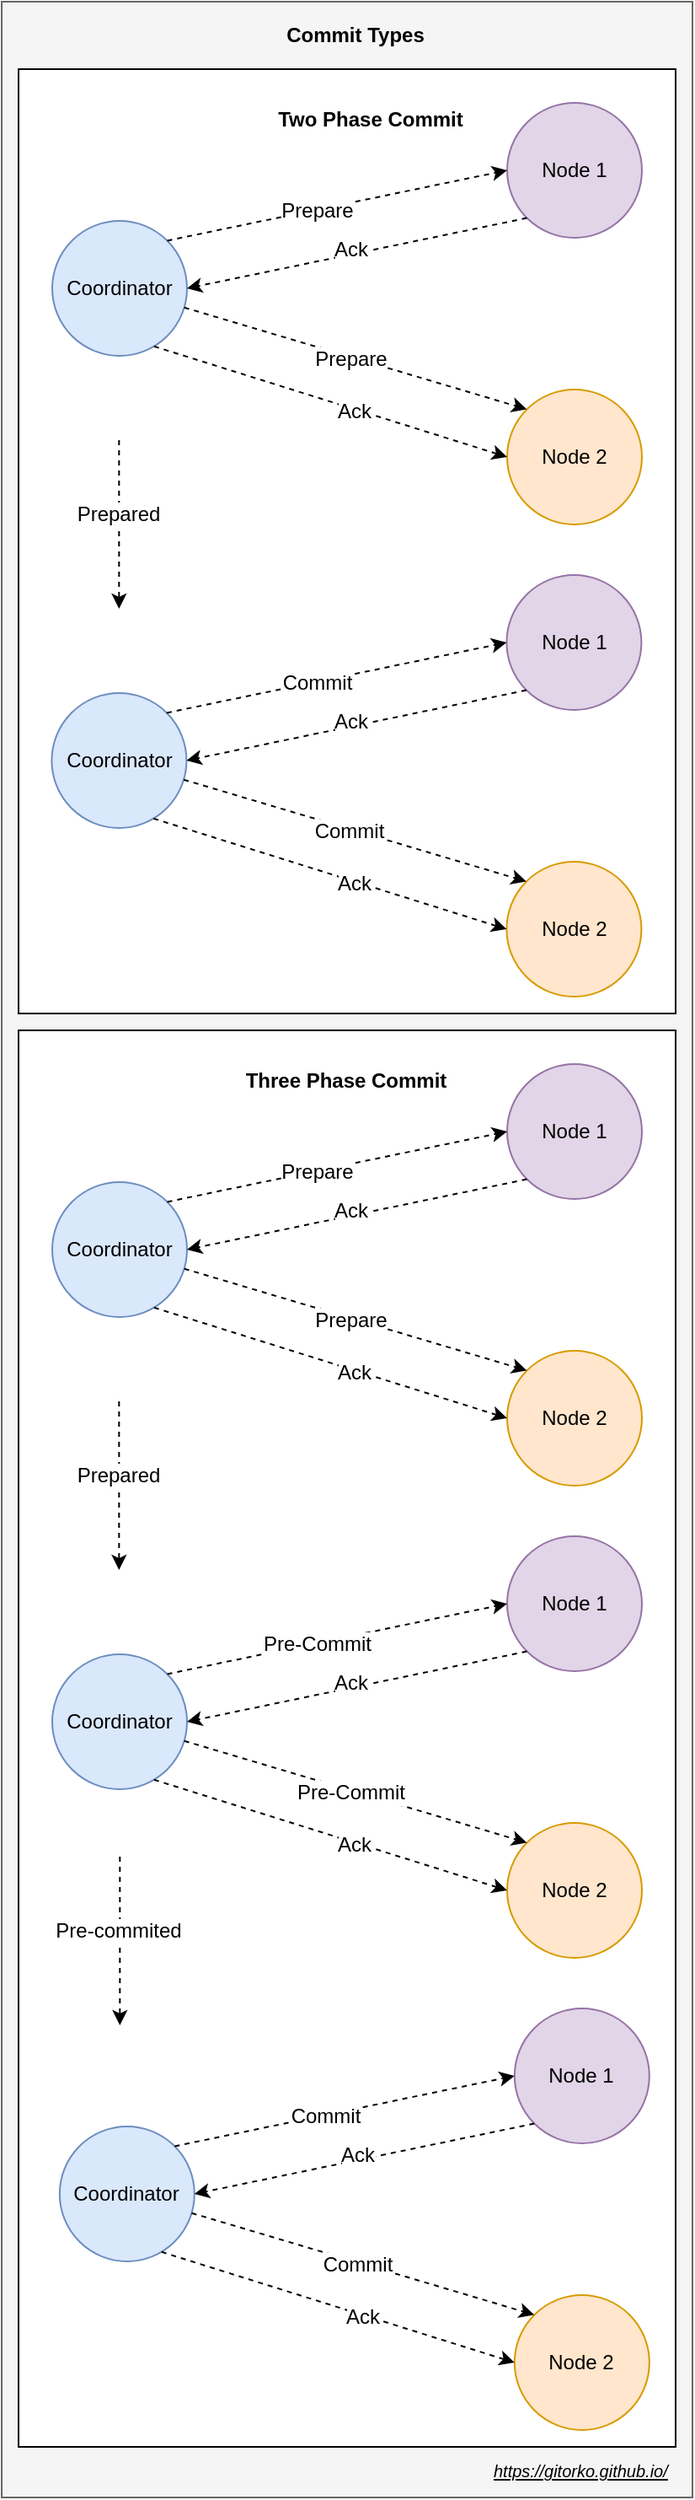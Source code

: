 <mxfile version="12.6.5" type="device"><diagram id="C97XKayZ3Iovc3JfdQ2b" name="Page-1"><mxGraphModel dx="763" dy="588" grid="1" gridSize="10" guides="1" tooltips="1" connect="1" arrows="1" fold="1" page="1" pageScale="1" pageWidth="500" pageHeight="1200" math="0" shadow="0"><root><mxCell id="0"/><mxCell id="1" parent="0"/><mxCell id="DfQ1uBfg-1oib48rBbOs-72" value="" style="rounded=0;whiteSpace=wrap;html=1;fillColor=#f5f5f5;strokeColor=#666666;fontColor=#333333;" vertex="1" parent="1"><mxGeometry x="30" y="40" width="410" height="1480" as="geometry"/></mxCell><mxCell id="DfQ1uBfg-1oib48rBbOs-30" value="" style="rounded=0;whiteSpace=wrap;html=1;" vertex="1" parent="1"><mxGeometry x="40" y="80" width="390" height="560" as="geometry"/></mxCell><mxCell id="DfQ1uBfg-1oib48rBbOs-3" value="Coordinator" style="ellipse;whiteSpace=wrap;html=1;aspect=fixed;fillColor=#dae8fc;strokeColor=#6c8ebf;" vertex="1" parent="1"><mxGeometry x="60" y="170" width="80" height="80" as="geometry"/></mxCell><mxCell id="DfQ1uBfg-1oib48rBbOs-4" value="Node 1" style="ellipse;whiteSpace=wrap;html=1;aspect=fixed;fillColor=#e1d5e7;strokeColor=#9673a6;" vertex="1" parent="1"><mxGeometry x="330" y="100" width="80" height="80" as="geometry"/></mxCell><mxCell id="DfQ1uBfg-1oib48rBbOs-5" value="Node 2" style="ellipse;whiteSpace=wrap;html=1;aspect=fixed;fillColor=#ffe6cc;strokeColor=#d79b00;" vertex="1" parent="1"><mxGeometry x="330" y="270" width="80" height="80" as="geometry"/></mxCell><mxCell id="DfQ1uBfg-1oib48rBbOs-7" value="" style="endArrow=classic;html=1;exitX=1;exitY=0;exitDx=0;exitDy=0;entryX=0;entryY=0.5;entryDx=0;entryDy=0;dashed=1;" edge="1" parent="1" source="DfQ1uBfg-1oib48rBbOs-3" target="DfQ1uBfg-1oib48rBbOs-4"><mxGeometry width="50" height="50" relative="1" as="geometry"><mxPoint x="210" y="180" as="sourcePoint"/><mxPoint x="260" y="130" as="targetPoint"/></mxGeometry></mxCell><mxCell id="DfQ1uBfg-1oib48rBbOs-12" value="Prepare" style="text;html=1;align=center;verticalAlign=middle;resizable=0;points=[];labelBackgroundColor=#ffffff;" vertex="1" connectable="0" parent="DfQ1uBfg-1oib48rBbOs-7"><mxGeometry x="-0.12" relative="1" as="geometry"><mxPoint as="offset"/></mxGeometry></mxCell><mxCell id="DfQ1uBfg-1oib48rBbOs-8" value="" style="endArrow=classic;html=1;exitX=0;exitY=1;exitDx=0;exitDy=0;dashed=1;entryX=1;entryY=0.5;entryDx=0;entryDy=0;" edge="1" parent="1" source="DfQ1uBfg-1oib48rBbOs-4" target="DfQ1uBfg-1oib48rBbOs-3"><mxGeometry width="50" height="50" relative="1" as="geometry"><mxPoint x="138.284" y="191.716" as="sourcePoint"/><mxPoint x="138" y="310" as="targetPoint"/></mxGeometry></mxCell><mxCell id="DfQ1uBfg-1oib48rBbOs-13" value="Ack" style="text;html=1;align=center;verticalAlign=middle;resizable=0;points=[];labelBackgroundColor=#ffffff;" vertex="1" connectable="0" parent="DfQ1uBfg-1oib48rBbOs-8"><mxGeometry x="0.033" y="-3" relative="1" as="geometry"><mxPoint as="offset"/></mxGeometry></mxCell><mxCell id="DfQ1uBfg-1oib48rBbOs-9" value="" style="endArrow=classic;html=1;entryX=0;entryY=0;entryDx=0;entryDy=0;dashed=1;" edge="1" parent="1" source="DfQ1uBfg-1oib48rBbOs-3" target="DfQ1uBfg-1oib48rBbOs-5"><mxGeometry width="50" height="50" relative="1" as="geometry"><mxPoint x="140" y="208" as="sourcePoint"/><mxPoint x="341.72" y="208.28" as="targetPoint"/></mxGeometry></mxCell><mxCell id="DfQ1uBfg-1oib48rBbOs-14" value="Prepare" style="text;html=1;align=center;verticalAlign=middle;resizable=0;points=[];labelBackgroundColor=#ffffff;" vertex="1" connectable="0" parent="DfQ1uBfg-1oib48rBbOs-9"><mxGeometry x="-0.034" y="-1" relative="1" as="geometry"><mxPoint as="offset"/></mxGeometry></mxCell><mxCell id="DfQ1uBfg-1oib48rBbOs-10" value="" style="endArrow=classic;html=1;dashed=1;entryX=0;entryY=0.5;entryDx=0;entryDy=0;exitX=0.756;exitY=0.93;exitDx=0;exitDy=0;exitPerimeter=0;" edge="1" parent="1" source="DfQ1uBfg-1oib48rBbOs-3" target="DfQ1uBfg-1oib48rBbOs-5"><mxGeometry width="50" height="50" relative="1" as="geometry"><mxPoint x="140" y="330" as="sourcePoint"/><mxPoint x="190" y="280" as="targetPoint"/></mxGeometry></mxCell><mxCell id="DfQ1uBfg-1oib48rBbOs-15" value="Ack" style="text;html=1;align=center;verticalAlign=middle;resizable=0;points=[];labelBackgroundColor=#ffffff;" vertex="1" connectable="0" parent="DfQ1uBfg-1oib48rBbOs-10"><mxGeometry x="0.134" y="-1" relative="1" as="geometry"><mxPoint as="offset"/></mxGeometry></mxCell><mxCell id="DfQ1uBfg-1oib48rBbOs-16" value="Coordinator" style="ellipse;whiteSpace=wrap;html=1;aspect=fixed;fillColor=#dae8fc;strokeColor=#6c8ebf;" vertex="1" parent="1"><mxGeometry x="59.7" y="450" width="80" height="80" as="geometry"/></mxCell><mxCell id="DfQ1uBfg-1oib48rBbOs-17" value="Node 1" style="ellipse;whiteSpace=wrap;html=1;aspect=fixed;fillColor=#e1d5e7;strokeColor=#9673a6;" vertex="1" parent="1"><mxGeometry x="329.7" y="380" width="80" height="80" as="geometry"/></mxCell><mxCell id="DfQ1uBfg-1oib48rBbOs-18" value="Node 2" style="ellipse;whiteSpace=wrap;html=1;aspect=fixed;fillColor=#ffe6cc;strokeColor=#d79b00;" vertex="1" parent="1"><mxGeometry x="329.7" y="550" width="80" height="80" as="geometry"/></mxCell><mxCell id="DfQ1uBfg-1oib48rBbOs-19" value="" style="endArrow=classic;html=1;exitX=1;exitY=0;exitDx=0;exitDy=0;entryX=0;entryY=0.5;entryDx=0;entryDy=0;dashed=1;" edge="1" parent="1" source="DfQ1uBfg-1oib48rBbOs-16" target="DfQ1uBfg-1oib48rBbOs-17"><mxGeometry width="50" height="50" relative="1" as="geometry"><mxPoint x="209.7" y="460" as="sourcePoint"/><mxPoint x="259.7" y="410" as="targetPoint"/></mxGeometry></mxCell><mxCell id="DfQ1uBfg-1oib48rBbOs-20" value="Commit" style="text;html=1;align=center;verticalAlign=middle;resizable=0;points=[];labelBackgroundColor=#ffffff;" vertex="1" connectable="0" parent="DfQ1uBfg-1oib48rBbOs-19"><mxGeometry x="-0.12" relative="1" as="geometry"><mxPoint as="offset"/></mxGeometry></mxCell><mxCell id="DfQ1uBfg-1oib48rBbOs-21" value="" style="endArrow=classic;html=1;exitX=0;exitY=1;exitDx=0;exitDy=0;dashed=1;entryX=1;entryY=0.5;entryDx=0;entryDy=0;" edge="1" parent="1" source="DfQ1uBfg-1oib48rBbOs-17" target="DfQ1uBfg-1oib48rBbOs-16"><mxGeometry width="50" height="50" relative="1" as="geometry"><mxPoint x="137.984" y="471.716" as="sourcePoint"/><mxPoint x="137.7" y="590" as="targetPoint"/></mxGeometry></mxCell><mxCell id="DfQ1uBfg-1oib48rBbOs-22" value="Ack" style="text;html=1;align=center;verticalAlign=middle;resizable=0;points=[];labelBackgroundColor=#ffffff;" vertex="1" connectable="0" parent="DfQ1uBfg-1oib48rBbOs-21"><mxGeometry x="0.033" y="-3" relative="1" as="geometry"><mxPoint as="offset"/></mxGeometry></mxCell><mxCell id="DfQ1uBfg-1oib48rBbOs-23" value="" style="endArrow=classic;html=1;entryX=0;entryY=0;entryDx=0;entryDy=0;dashed=1;" edge="1" parent="1" source="DfQ1uBfg-1oib48rBbOs-16" target="DfQ1uBfg-1oib48rBbOs-18"><mxGeometry width="50" height="50" relative="1" as="geometry"><mxPoint x="139.7" y="488" as="sourcePoint"/><mxPoint x="341.42" y="488.28" as="targetPoint"/></mxGeometry></mxCell><mxCell id="DfQ1uBfg-1oib48rBbOs-24" value="Commit" style="text;html=1;align=center;verticalAlign=middle;resizable=0;points=[];labelBackgroundColor=#ffffff;" vertex="1" connectable="0" parent="DfQ1uBfg-1oib48rBbOs-23"><mxGeometry x="-0.034" y="-1" relative="1" as="geometry"><mxPoint as="offset"/></mxGeometry></mxCell><mxCell id="DfQ1uBfg-1oib48rBbOs-25" value="" style="endArrow=classic;html=1;dashed=1;entryX=0;entryY=0.5;entryDx=0;entryDy=0;exitX=0.756;exitY=0.93;exitDx=0;exitDy=0;exitPerimeter=0;" edge="1" parent="1" source="DfQ1uBfg-1oib48rBbOs-16" target="DfQ1uBfg-1oib48rBbOs-18"><mxGeometry width="50" height="50" relative="1" as="geometry"><mxPoint x="139.7" y="610" as="sourcePoint"/><mxPoint x="189.7" y="560" as="targetPoint"/></mxGeometry></mxCell><mxCell id="DfQ1uBfg-1oib48rBbOs-26" value="Ack" style="text;html=1;align=center;verticalAlign=middle;resizable=0;points=[];labelBackgroundColor=#ffffff;" vertex="1" connectable="0" parent="DfQ1uBfg-1oib48rBbOs-25"><mxGeometry x="0.134" y="-1" relative="1" as="geometry"><mxPoint as="offset"/></mxGeometry></mxCell><mxCell id="DfQ1uBfg-1oib48rBbOs-27" value="" style="endArrow=classic;html=1;dashed=1;" edge="1" parent="1"><mxGeometry width="50" height="50" relative="1" as="geometry"><mxPoint x="99.66" y="300" as="sourcePoint"/><mxPoint x="99.66" y="400" as="targetPoint"/></mxGeometry></mxCell><mxCell id="DfQ1uBfg-1oib48rBbOs-29" value="Prepared" style="text;html=1;align=center;verticalAlign=middle;resizable=0;points=[];labelBackgroundColor=#ffffff;" vertex="1" connectable="0" parent="DfQ1uBfg-1oib48rBbOs-27"><mxGeometry x="-0.126" y="-1" relative="1" as="geometry"><mxPoint as="offset"/></mxGeometry></mxCell><mxCell id="DfQ1uBfg-1oib48rBbOs-31" value="Two Phase Commit" style="text;html=1;strokeColor=none;fillColor=none;align=center;verticalAlign=middle;whiteSpace=wrap;rounded=0;fontStyle=1" vertex="1" parent="1"><mxGeometry x="189.41" y="100" width="120" height="20" as="geometry"/></mxCell><mxCell id="DfQ1uBfg-1oib48rBbOs-32" value="" style="rounded=0;whiteSpace=wrap;html=1;" vertex="1" parent="1"><mxGeometry x="40" y="650" width="390" height="840" as="geometry"/></mxCell><mxCell id="DfQ1uBfg-1oib48rBbOs-33" value="Coordinator" style="ellipse;whiteSpace=wrap;html=1;aspect=fixed;fillColor=#dae8fc;strokeColor=#6c8ebf;" vertex="1" parent="1"><mxGeometry x="60" y="740" width="80" height="80" as="geometry"/></mxCell><mxCell id="DfQ1uBfg-1oib48rBbOs-34" value="Node 1" style="ellipse;whiteSpace=wrap;html=1;aspect=fixed;fillColor=#e1d5e7;strokeColor=#9673a6;" vertex="1" parent="1"><mxGeometry x="330" y="670" width="80" height="80" as="geometry"/></mxCell><mxCell id="DfQ1uBfg-1oib48rBbOs-35" value="Node 2" style="ellipse;whiteSpace=wrap;html=1;aspect=fixed;fillColor=#ffe6cc;strokeColor=#d79b00;" vertex="1" parent="1"><mxGeometry x="330" y="840" width="80" height="80" as="geometry"/></mxCell><mxCell id="DfQ1uBfg-1oib48rBbOs-36" value="" style="endArrow=classic;html=1;exitX=1;exitY=0;exitDx=0;exitDy=0;entryX=0;entryY=0.5;entryDx=0;entryDy=0;dashed=1;" edge="1" parent="1" source="DfQ1uBfg-1oib48rBbOs-33" target="DfQ1uBfg-1oib48rBbOs-34"><mxGeometry width="50" height="50" relative="1" as="geometry"><mxPoint x="210" y="750" as="sourcePoint"/><mxPoint x="260" y="700" as="targetPoint"/></mxGeometry></mxCell><mxCell id="DfQ1uBfg-1oib48rBbOs-37" value="Prepare" style="text;html=1;align=center;verticalAlign=middle;resizable=0;points=[];labelBackgroundColor=#ffffff;" vertex="1" connectable="0" parent="DfQ1uBfg-1oib48rBbOs-36"><mxGeometry x="-0.12" relative="1" as="geometry"><mxPoint as="offset"/></mxGeometry></mxCell><mxCell id="DfQ1uBfg-1oib48rBbOs-38" value="" style="endArrow=classic;html=1;exitX=0;exitY=1;exitDx=0;exitDy=0;dashed=1;entryX=1;entryY=0.5;entryDx=0;entryDy=0;" edge="1" parent="1" source="DfQ1uBfg-1oib48rBbOs-34" target="DfQ1uBfg-1oib48rBbOs-33"><mxGeometry width="50" height="50" relative="1" as="geometry"><mxPoint x="138.284" y="761.716" as="sourcePoint"/><mxPoint x="138" y="880" as="targetPoint"/></mxGeometry></mxCell><mxCell id="DfQ1uBfg-1oib48rBbOs-39" value="Ack" style="text;html=1;align=center;verticalAlign=middle;resizable=0;points=[];labelBackgroundColor=#ffffff;" vertex="1" connectable="0" parent="DfQ1uBfg-1oib48rBbOs-38"><mxGeometry x="0.033" y="-3" relative="1" as="geometry"><mxPoint as="offset"/></mxGeometry></mxCell><mxCell id="DfQ1uBfg-1oib48rBbOs-40" value="" style="endArrow=classic;html=1;entryX=0;entryY=0;entryDx=0;entryDy=0;dashed=1;" edge="1" parent="1" source="DfQ1uBfg-1oib48rBbOs-33" target="DfQ1uBfg-1oib48rBbOs-35"><mxGeometry width="50" height="50" relative="1" as="geometry"><mxPoint x="140" y="778" as="sourcePoint"/><mxPoint x="341.72" y="778.28" as="targetPoint"/></mxGeometry></mxCell><mxCell id="DfQ1uBfg-1oib48rBbOs-41" value="Prepare" style="text;html=1;align=center;verticalAlign=middle;resizable=0;points=[];labelBackgroundColor=#ffffff;" vertex="1" connectable="0" parent="DfQ1uBfg-1oib48rBbOs-40"><mxGeometry x="-0.034" y="-1" relative="1" as="geometry"><mxPoint as="offset"/></mxGeometry></mxCell><mxCell id="DfQ1uBfg-1oib48rBbOs-42" value="" style="endArrow=classic;html=1;dashed=1;entryX=0;entryY=0.5;entryDx=0;entryDy=0;exitX=0.756;exitY=0.93;exitDx=0;exitDy=0;exitPerimeter=0;" edge="1" parent="1" source="DfQ1uBfg-1oib48rBbOs-33" target="DfQ1uBfg-1oib48rBbOs-35"><mxGeometry width="50" height="50" relative="1" as="geometry"><mxPoint x="140" y="900" as="sourcePoint"/><mxPoint x="190" y="850" as="targetPoint"/></mxGeometry></mxCell><mxCell id="DfQ1uBfg-1oib48rBbOs-43" value="Ack" style="text;html=1;align=center;verticalAlign=middle;resizable=0;points=[];labelBackgroundColor=#ffffff;" vertex="1" connectable="0" parent="DfQ1uBfg-1oib48rBbOs-42"><mxGeometry x="0.134" y="-1" relative="1" as="geometry"><mxPoint as="offset"/></mxGeometry></mxCell><mxCell id="DfQ1uBfg-1oib48rBbOs-44" value="Coordinator" style="ellipse;whiteSpace=wrap;html=1;aspect=fixed;fillColor=#dae8fc;strokeColor=#6c8ebf;" vertex="1" parent="1"><mxGeometry x="60" y="1020" width="80" height="80" as="geometry"/></mxCell><mxCell id="DfQ1uBfg-1oib48rBbOs-45" value="Node 1" style="ellipse;whiteSpace=wrap;html=1;aspect=fixed;fillColor=#e1d5e7;strokeColor=#9673a6;" vertex="1" parent="1"><mxGeometry x="330" y="950" width="80" height="80" as="geometry"/></mxCell><mxCell id="DfQ1uBfg-1oib48rBbOs-46" value="Node 2" style="ellipse;whiteSpace=wrap;html=1;aspect=fixed;fillColor=#ffe6cc;strokeColor=#d79b00;" vertex="1" parent="1"><mxGeometry x="330" y="1120" width="80" height="80" as="geometry"/></mxCell><mxCell id="DfQ1uBfg-1oib48rBbOs-47" value="" style="endArrow=classic;html=1;exitX=1;exitY=0;exitDx=0;exitDy=0;entryX=0;entryY=0.5;entryDx=0;entryDy=0;dashed=1;" edge="1" parent="1" source="DfQ1uBfg-1oib48rBbOs-44" target="DfQ1uBfg-1oib48rBbOs-45"><mxGeometry width="50" height="50" relative="1" as="geometry"><mxPoint x="210" y="1030" as="sourcePoint"/><mxPoint x="260" y="980" as="targetPoint"/></mxGeometry></mxCell><mxCell id="DfQ1uBfg-1oib48rBbOs-48" value="Pre-Commit" style="text;html=1;align=center;verticalAlign=middle;resizable=0;points=[];labelBackgroundColor=#ffffff;" vertex="1" connectable="0" parent="DfQ1uBfg-1oib48rBbOs-47"><mxGeometry x="-0.12" relative="1" as="geometry"><mxPoint as="offset"/></mxGeometry></mxCell><mxCell id="DfQ1uBfg-1oib48rBbOs-49" value="" style="endArrow=classic;html=1;exitX=0;exitY=1;exitDx=0;exitDy=0;dashed=1;entryX=1;entryY=0.5;entryDx=0;entryDy=0;" edge="1" parent="1" source="DfQ1uBfg-1oib48rBbOs-45" target="DfQ1uBfg-1oib48rBbOs-44"><mxGeometry width="50" height="50" relative="1" as="geometry"><mxPoint x="138.284" y="1041.716" as="sourcePoint"/><mxPoint x="138" y="1160" as="targetPoint"/></mxGeometry></mxCell><mxCell id="DfQ1uBfg-1oib48rBbOs-50" value="Ack" style="text;html=1;align=center;verticalAlign=middle;resizable=0;points=[];labelBackgroundColor=#ffffff;" vertex="1" connectable="0" parent="DfQ1uBfg-1oib48rBbOs-49"><mxGeometry x="0.033" y="-3" relative="1" as="geometry"><mxPoint as="offset"/></mxGeometry></mxCell><mxCell id="DfQ1uBfg-1oib48rBbOs-51" value="" style="endArrow=classic;html=1;entryX=0;entryY=0;entryDx=0;entryDy=0;dashed=1;" edge="1" parent="1" source="DfQ1uBfg-1oib48rBbOs-44" target="DfQ1uBfg-1oib48rBbOs-46"><mxGeometry width="50" height="50" relative="1" as="geometry"><mxPoint x="140" y="1058" as="sourcePoint"/><mxPoint x="341.72" y="1058.28" as="targetPoint"/></mxGeometry></mxCell><mxCell id="DfQ1uBfg-1oib48rBbOs-52" value="Pre-Commit" style="text;html=1;align=center;verticalAlign=middle;resizable=0;points=[];labelBackgroundColor=#ffffff;" vertex="1" connectable="0" parent="DfQ1uBfg-1oib48rBbOs-51"><mxGeometry x="-0.034" y="-1" relative="1" as="geometry"><mxPoint as="offset"/></mxGeometry></mxCell><mxCell id="DfQ1uBfg-1oib48rBbOs-53" value="" style="endArrow=classic;html=1;dashed=1;entryX=0;entryY=0.5;entryDx=0;entryDy=0;exitX=0.756;exitY=0.93;exitDx=0;exitDy=0;exitPerimeter=0;" edge="1" parent="1" source="DfQ1uBfg-1oib48rBbOs-44" target="DfQ1uBfg-1oib48rBbOs-46"><mxGeometry width="50" height="50" relative="1" as="geometry"><mxPoint x="140" y="1180" as="sourcePoint"/><mxPoint x="190" y="1130" as="targetPoint"/></mxGeometry></mxCell><mxCell id="DfQ1uBfg-1oib48rBbOs-54" value="Ack" style="text;html=1;align=center;verticalAlign=middle;resizable=0;points=[];labelBackgroundColor=#ffffff;" vertex="1" connectable="0" parent="DfQ1uBfg-1oib48rBbOs-53"><mxGeometry x="0.134" y="-1" relative="1" as="geometry"><mxPoint as="offset"/></mxGeometry></mxCell><mxCell id="DfQ1uBfg-1oib48rBbOs-55" value="" style="endArrow=classic;html=1;dashed=1;" edge="1" parent="1"><mxGeometry width="50" height="50" relative="1" as="geometry"><mxPoint x="99.66" y="870" as="sourcePoint"/><mxPoint x="99.66" y="970" as="targetPoint"/></mxGeometry></mxCell><mxCell id="DfQ1uBfg-1oib48rBbOs-56" value="Prepared" style="text;html=1;align=center;verticalAlign=middle;resizable=0;points=[];labelBackgroundColor=#ffffff;" vertex="1" connectable="0" parent="DfQ1uBfg-1oib48rBbOs-55"><mxGeometry x="-0.126" y="-1" relative="1" as="geometry"><mxPoint as="offset"/></mxGeometry></mxCell><mxCell id="DfQ1uBfg-1oib48rBbOs-57" value="Three Phase Commit" style="text;html=1;strokeColor=none;fillColor=none;align=center;verticalAlign=middle;whiteSpace=wrap;rounded=0;fontStyle=1" vertex="1" parent="1"><mxGeometry x="160" y="670" width="149.41" height="20" as="geometry"/></mxCell><mxCell id="DfQ1uBfg-1oib48rBbOs-58" value="Coordinator" style="ellipse;whiteSpace=wrap;html=1;aspect=fixed;fillColor=#dae8fc;strokeColor=#6c8ebf;" vertex="1" parent="1"><mxGeometry x="64.41" y="1300" width="80" height="80" as="geometry"/></mxCell><mxCell id="DfQ1uBfg-1oib48rBbOs-59" value="Node 1" style="ellipse;whiteSpace=wrap;html=1;aspect=fixed;fillColor=#e1d5e7;strokeColor=#9673a6;" vertex="1" parent="1"><mxGeometry x="334.41" y="1230" width="80" height="80" as="geometry"/></mxCell><mxCell id="DfQ1uBfg-1oib48rBbOs-60" value="Node 2" style="ellipse;whiteSpace=wrap;html=1;aspect=fixed;fillColor=#ffe6cc;strokeColor=#d79b00;" vertex="1" parent="1"><mxGeometry x="334.41" y="1400" width="80" height="80" as="geometry"/></mxCell><mxCell id="DfQ1uBfg-1oib48rBbOs-61" value="" style="endArrow=classic;html=1;exitX=1;exitY=0;exitDx=0;exitDy=0;entryX=0;entryY=0.5;entryDx=0;entryDy=0;dashed=1;" edge="1" parent="1" source="DfQ1uBfg-1oib48rBbOs-58" target="DfQ1uBfg-1oib48rBbOs-59"><mxGeometry width="50" height="50" relative="1" as="geometry"><mxPoint x="214.41" y="1310" as="sourcePoint"/><mxPoint x="264.41" y="1260" as="targetPoint"/></mxGeometry></mxCell><mxCell id="DfQ1uBfg-1oib48rBbOs-62" value="Commit" style="text;html=1;align=center;verticalAlign=middle;resizable=0;points=[];labelBackgroundColor=#ffffff;" vertex="1" connectable="0" parent="DfQ1uBfg-1oib48rBbOs-61"><mxGeometry x="-0.12" relative="1" as="geometry"><mxPoint as="offset"/></mxGeometry></mxCell><mxCell id="DfQ1uBfg-1oib48rBbOs-63" value="" style="endArrow=classic;html=1;exitX=0;exitY=1;exitDx=0;exitDy=0;dashed=1;entryX=1;entryY=0.5;entryDx=0;entryDy=0;" edge="1" parent="1" source="DfQ1uBfg-1oib48rBbOs-59" target="DfQ1uBfg-1oib48rBbOs-58"><mxGeometry width="50" height="50" relative="1" as="geometry"><mxPoint x="142.694" y="1321.716" as="sourcePoint"/><mxPoint x="142.41" y="1440" as="targetPoint"/></mxGeometry></mxCell><mxCell id="DfQ1uBfg-1oib48rBbOs-64" value="Ack" style="text;html=1;align=center;verticalAlign=middle;resizable=0;points=[];labelBackgroundColor=#ffffff;" vertex="1" connectable="0" parent="DfQ1uBfg-1oib48rBbOs-63"><mxGeometry x="0.033" y="-3" relative="1" as="geometry"><mxPoint as="offset"/></mxGeometry></mxCell><mxCell id="DfQ1uBfg-1oib48rBbOs-65" value="" style="endArrow=classic;html=1;entryX=0;entryY=0;entryDx=0;entryDy=0;dashed=1;" edge="1" parent="1" source="DfQ1uBfg-1oib48rBbOs-58" target="DfQ1uBfg-1oib48rBbOs-60"><mxGeometry width="50" height="50" relative="1" as="geometry"><mxPoint x="144.41" y="1338" as="sourcePoint"/><mxPoint x="346.13" y="1338.28" as="targetPoint"/></mxGeometry></mxCell><mxCell id="DfQ1uBfg-1oib48rBbOs-66" value="Commit" style="text;html=1;align=center;verticalAlign=middle;resizable=0;points=[];labelBackgroundColor=#ffffff;" vertex="1" connectable="0" parent="DfQ1uBfg-1oib48rBbOs-65"><mxGeometry x="-0.034" y="-1" relative="1" as="geometry"><mxPoint as="offset"/></mxGeometry></mxCell><mxCell id="DfQ1uBfg-1oib48rBbOs-67" value="" style="endArrow=classic;html=1;dashed=1;entryX=0;entryY=0.5;entryDx=0;entryDy=0;exitX=0.756;exitY=0.93;exitDx=0;exitDy=0;exitPerimeter=0;" edge="1" parent="1" source="DfQ1uBfg-1oib48rBbOs-58" target="DfQ1uBfg-1oib48rBbOs-60"><mxGeometry width="50" height="50" relative="1" as="geometry"><mxPoint x="144.41" y="1460" as="sourcePoint"/><mxPoint x="194.41" y="1410" as="targetPoint"/></mxGeometry></mxCell><mxCell id="DfQ1uBfg-1oib48rBbOs-68" value="Ack" style="text;html=1;align=center;verticalAlign=middle;resizable=0;points=[];labelBackgroundColor=#ffffff;" vertex="1" connectable="0" parent="DfQ1uBfg-1oib48rBbOs-67"><mxGeometry x="0.134" y="-1" relative="1" as="geometry"><mxPoint as="offset"/></mxGeometry></mxCell><mxCell id="DfQ1uBfg-1oib48rBbOs-70" value="" style="endArrow=classic;html=1;dashed=1;" edge="1" parent="1"><mxGeometry width="50" height="50" relative="1" as="geometry"><mxPoint x="100.16" y="1140" as="sourcePoint"/><mxPoint x="100.16" y="1240" as="targetPoint"/></mxGeometry></mxCell><mxCell id="DfQ1uBfg-1oib48rBbOs-71" value="Pre-commited" style="text;html=1;align=center;verticalAlign=middle;resizable=0;points=[];labelBackgroundColor=#ffffff;" vertex="1" connectable="0" parent="DfQ1uBfg-1oib48rBbOs-70"><mxGeometry x="-0.126" y="-1" relative="1" as="geometry"><mxPoint as="offset"/></mxGeometry></mxCell><UserObject label="&lt;font style=&quot;font-size: 10px&quot;&gt;&lt;i&gt;&lt;u&gt;https://gitorko.github.io/&lt;/u&gt;&lt;/i&gt;&lt;/font&gt;" link="https://gitorko.github.io/" id="DfQ1uBfg-1oib48rBbOs-73"><mxCell style="text;html=1;" vertex="1" parent="1"><mxGeometry x="320" y="1490" width="110" height="30" as="geometry"/></mxCell></UserObject><mxCell id="DfQ1uBfg-1oib48rBbOs-74" value="Commit Types" style="text;html=1;strokeColor=none;fillColor=none;align=center;verticalAlign=middle;whiteSpace=wrap;rounded=0;fontStyle=1" vertex="1" parent="1"><mxGeometry x="180" y="50" width="120" height="20" as="geometry"/></mxCell></root></mxGraphModel></diagram></mxfile>